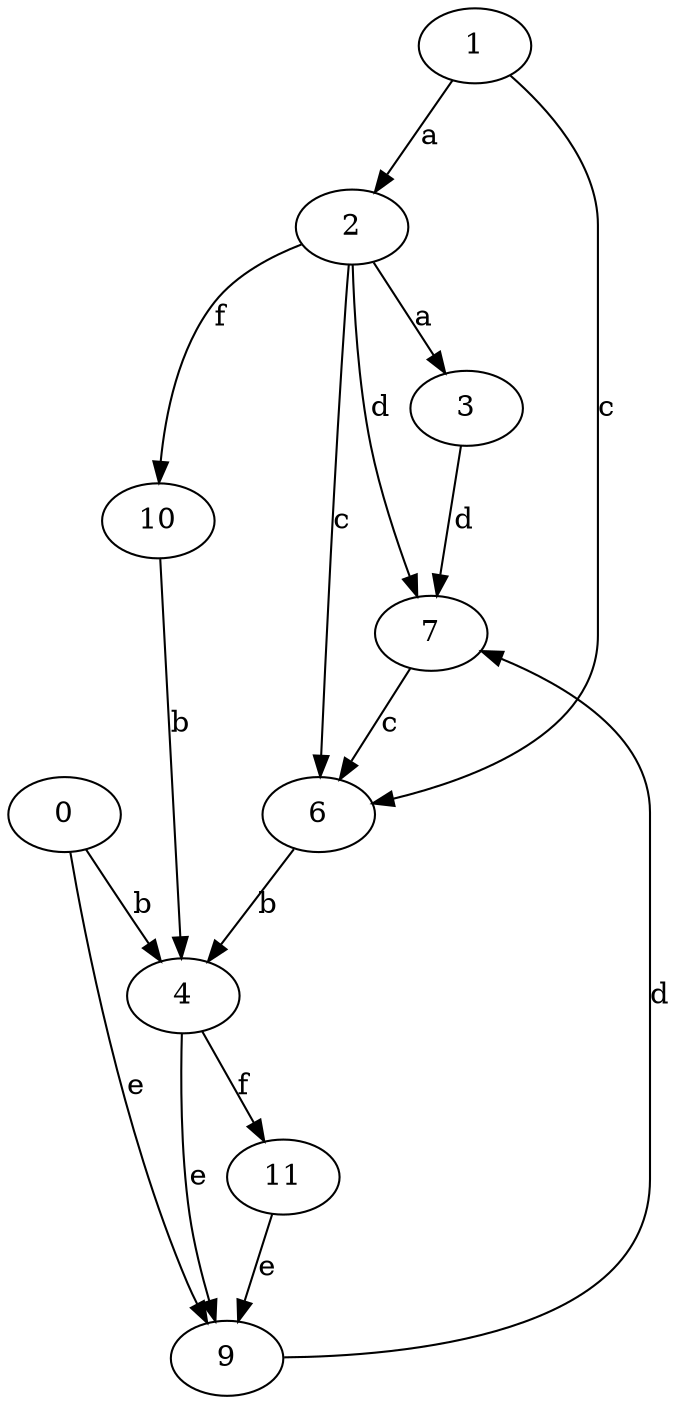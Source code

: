 strict digraph  {
2;
3;
0;
4;
1;
6;
7;
9;
10;
11;
2 -> 3  [label=a];
2 -> 6  [label=c];
2 -> 7  [label=d];
2 -> 10  [label=f];
3 -> 7  [label=d];
0 -> 4  [label=b];
0 -> 9  [label=e];
4 -> 9  [label=e];
4 -> 11  [label=f];
1 -> 2  [label=a];
1 -> 6  [label=c];
6 -> 4  [label=b];
7 -> 6  [label=c];
9 -> 7  [label=d];
10 -> 4  [label=b];
11 -> 9  [label=e];
}
